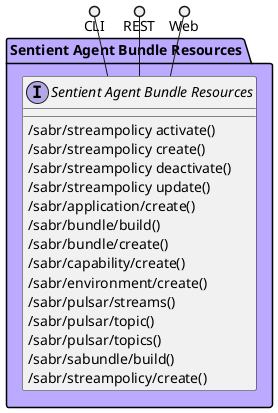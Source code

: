 @startuml



package "Sentient Agent Bundle Resources" #bbaaff {

    interface "Sentient Agent Bundle Resources" as i {
            /sabr/streampolicy activate()
            /sabr/streampolicy create()
            /sabr/streampolicy deactivate()
            /sabr/streampolicy update()
            /sabr/application/create()
            /sabr/bundle/build()
            /sabr/bundle/create()
            /sabr/capability/create()
            /sabr/environment/create()
            /sabr/pulsar/streams()
            /sabr/pulsar/topic()
            /sabr/pulsar/topics()
            /sabr/sabundle/build()
            /sabr/streampolicy/create()
    
    }
}

CLI ()-- i
REST ()-- i
Web ()-- i

package "Sentient Agent Bundle Resources" #bbaaff {
    
}



@enduml
